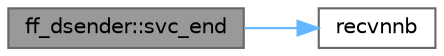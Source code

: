 digraph "ff_dsender::svc_end"
{
 // LATEX_PDF_SIZE
  bgcolor="transparent";
  edge [fontname=Helvetica,fontsize=10,labelfontname=Helvetica,labelfontsize=10];
  node [fontname=Helvetica,fontsize=10,shape=box,height=0.2,width=0.4];
  rankdir="LR";
  Node1 [id="Node000001",label="ff_dsender::svc_end",height=0.2,width=0.4,color="gray40", fillcolor="grey60", style="filled", fontcolor="black",tooltip="Service finalisation"];
  Node1 -> Node2 [id="edge1_Node000001_Node000002",color="steelblue1",style="solid",tooltip=" "];
  Node2 [id="Node000002",label="recvnnb",height=0.2,width=0.4,color="grey40", fillcolor="white", style="filled",URL="$ff__network_8hpp.html#adbb585f9d6afade6381ec11d297b25f0",tooltip=" "];
}
